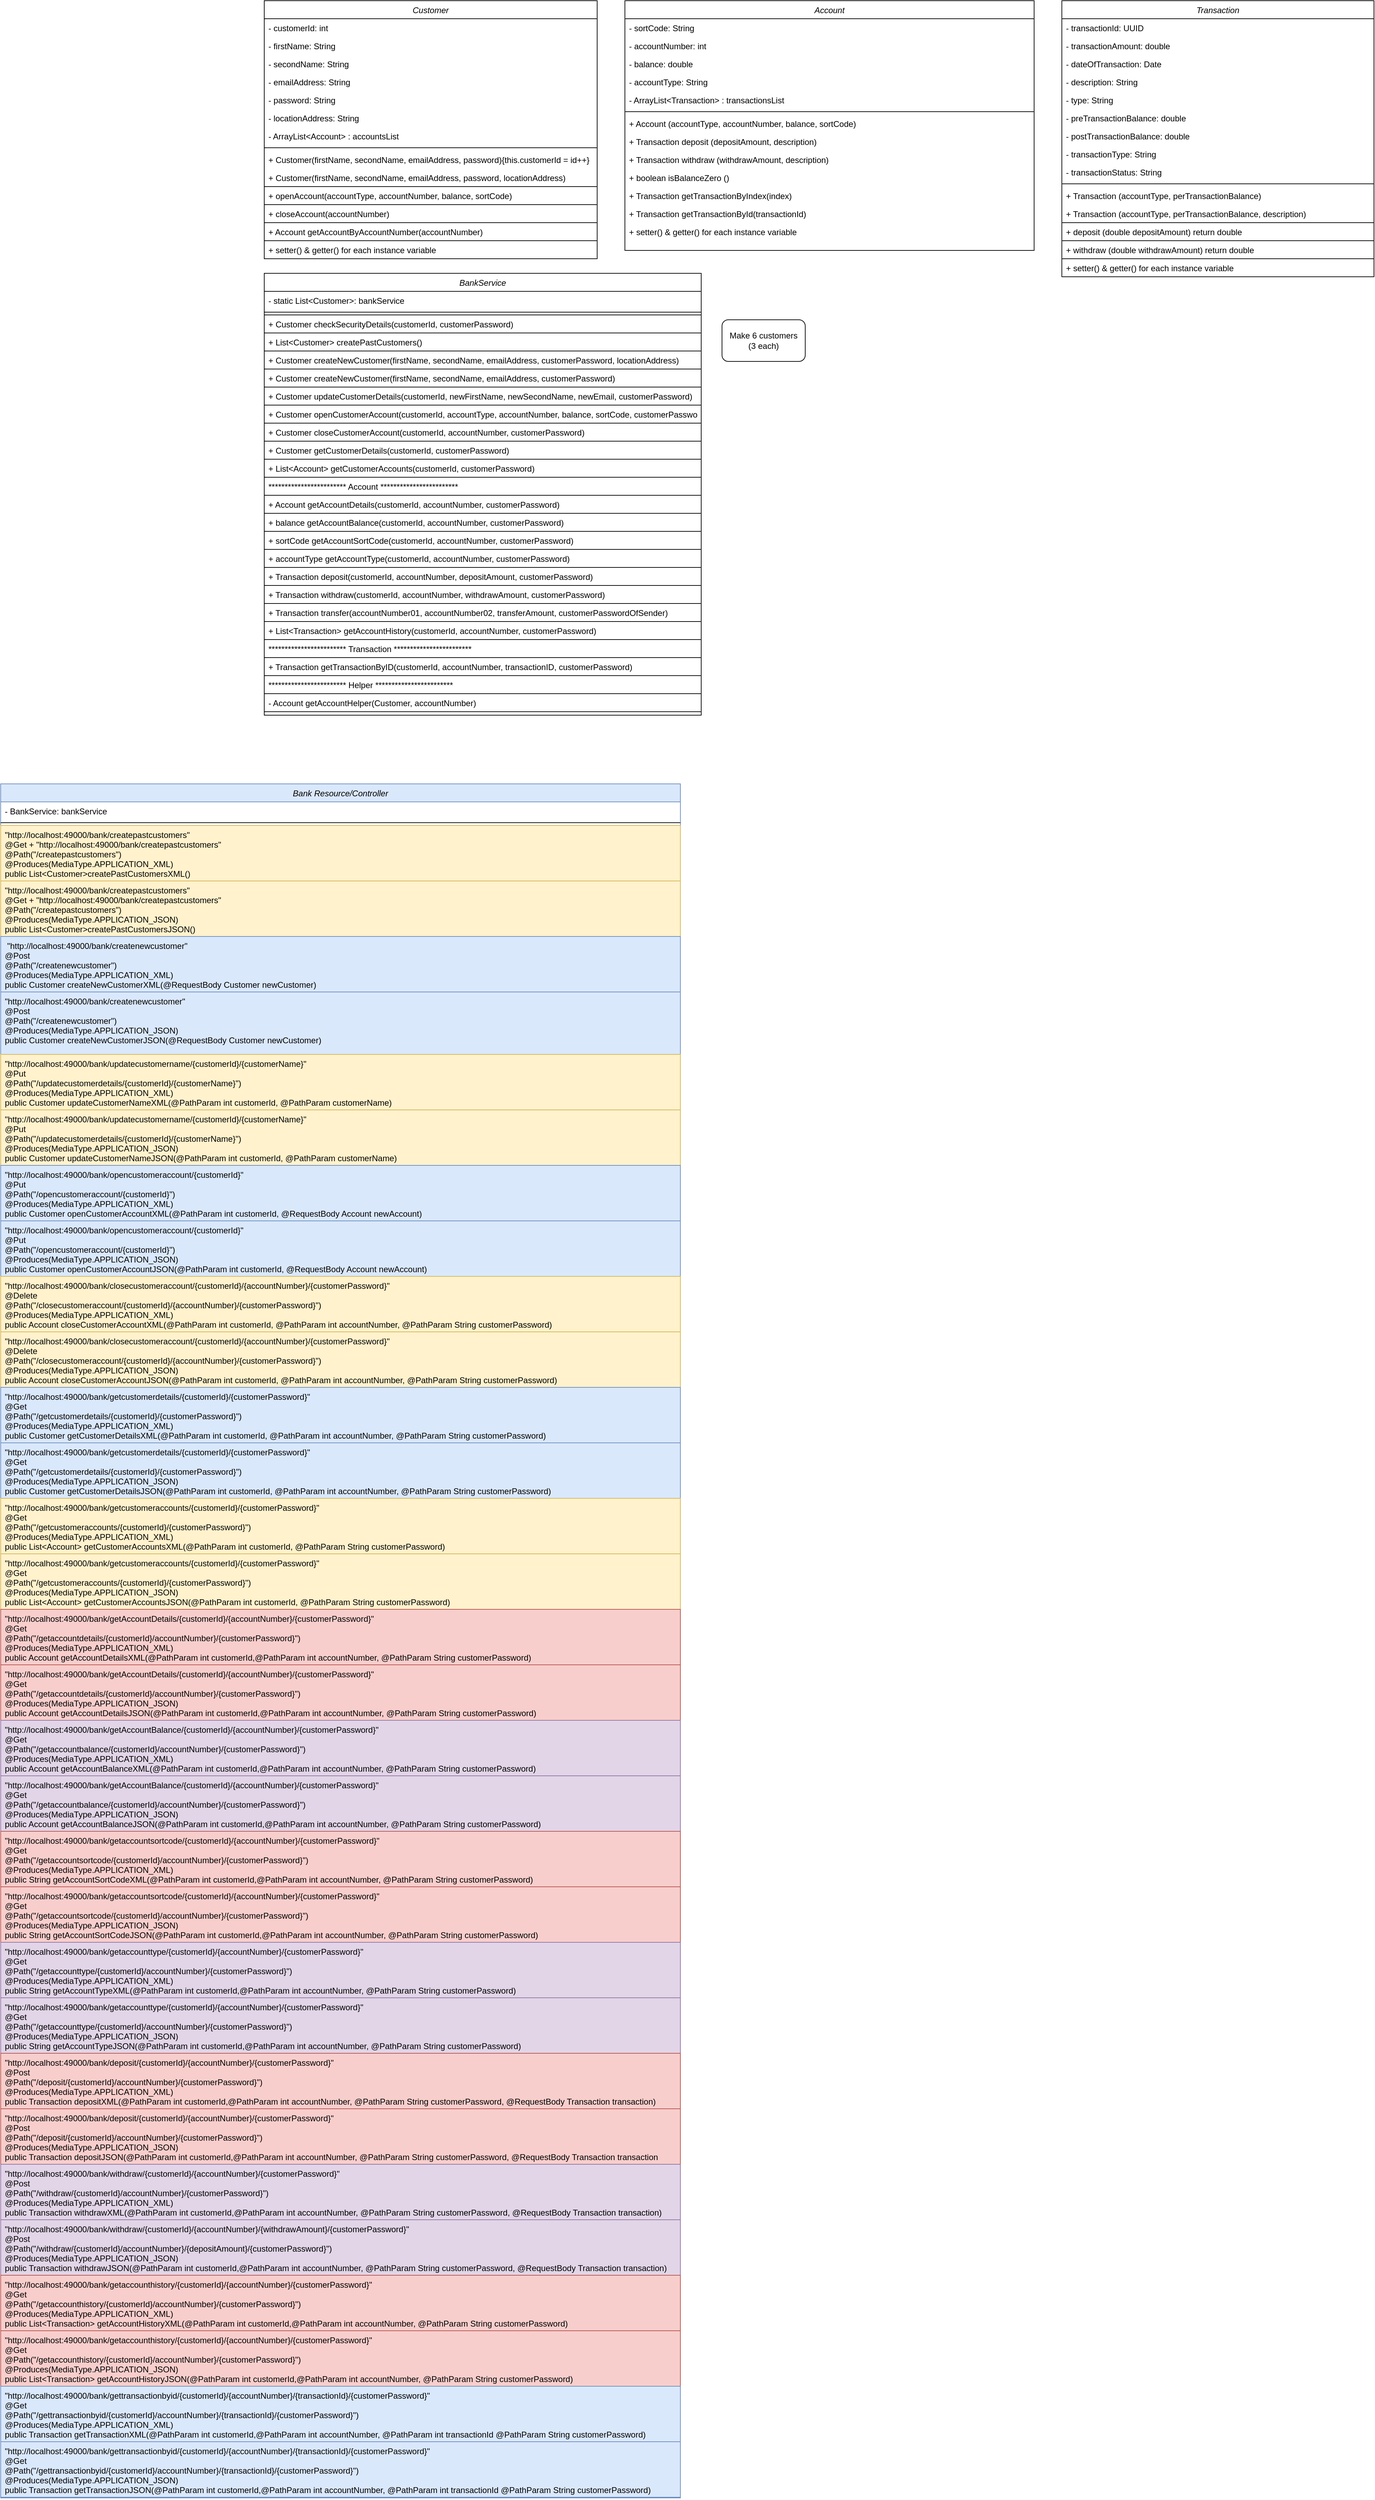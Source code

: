 <mxfile version="13.6.2" type="device"><diagram id="C5RBs43oDa-KdzZeNtuy" name="Page-1"><mxGraphModel dx="1892" dy="457" grid="1" gridSize="10" guides="1" tooltips="1" connect="1" arrows="1" fold="1" page="1" pageScale="1" pageWidth="827" pageHeight="1169" math="0" shadow="0"><root><mxCell id="WIyWlLk6GJQsqaUBKTNV-0"/><mxCell id="WIyWlLk6GJQsqaUBKTNV-1" parent="WIyWlLk6GJQsqaUBKTNV-0"/><mxCell id="zkfFHV4jXpPFQw0GAbJ--0" value="Customer" style="swimlane;fontStyle=2;align=center;verticalAlign=top;childLayout=stackLayout;horizontal=1;startSize=26;horizontalStack=0;resizeParent=1;resizeLast=0;collapsible=1;marginBottom=0;rounded=0;shadow=0;strokeWidth=1;" parent="WIyWlLk6GJQsqaUBKTNV-1" vertex="1"><mxGeometry x="20" y="10" width="480" height="372" as="geometry"><mxRectangle x="230" y="140" width="160" height="26" as="alternateBounds"/></mxGeometry></mxCell><mxCell id="Q4puY6Rv3C46EkI5Bgmm-51" value="- customerId: int" style="text;align=left;verticalAlign=top;spacingLeft=4;spacingRight=4;overflow=hidden;rotatable=0;points=[[0,0.5],[1,0.5]];portConstraint=eastwest;" parent="zkfFHV4jXpPFQw0GAbJ--0" vertex="1"><mxGeometry y="26" width="480" height="26" as="geometry"/></mxCell><mxCell id="zkfFHV4jXpPFQw0GAbJ--1" value="- firstName: String" style="text;align=left;verticalAlign=top;spacingLeft=4;spacingRight=4;overflow=hidden;rotatable=0;points=[[0,0.5],[1,0.5]];portConstraint=eastwest;" parent="zkfFHV4jXpPFQw0GAbJ--0" vertex="1"><mxGeometry y="52" width="480" height="26" as="geometry"/></mxCell><mxCell id="zkfFHV4jXpPFQw0GAbJ--2" value="- secondName: String" style="text;align=left;verticalAlign=top;spacingLeft=4;spacingRight=4;overflow=hidden;rotatable=0;points=[[0,0.5],[1,0.5]];portConstraint=eastwest;rounded=0;shadow=0;html=0;" parent="zkfFHV4jXpPFQw0GAbJ--0" vertex="1"><mxGeometry y="78" width="480" height="26" as="geometry"/></mxCell><mxCell id="zkfFHV4jXpPFQw0GAbJ--3" value="- emailAddress: String" style="text;align=left;verticalAlign=top;spacingLeft=4;spacingRight=4;overflow=hidden;rotatable=0;points=[[0,0.5],[1,0.5]];portConstraint=eastwest;rounded=0;shadow=0;html=0;" parent="zkfFHV4jXpPFQw0GAbJ--0" vertex="1"><mxGeometry y="104" width="480" height="26" as="geometry"/></mxCell><mxCell id="zkfFHV4jXpPFQw0GAbJ--5" value="- password: String" style="text;align=left;verticalAlign=top;spacingLeft=4;spacingRight=4;overflow=hidden;rotatable=0;points=[[0,0.5],[1,0.5]];portConstraint=eastwest;" parent="zkfFHV4jXpPFQw0GAbJ--0" vertex="1"><mxGeometry y="130" width="480" height="26" as="geometry"/></mxCell><mxCell id="Q4puY6Rv3C46EkI5Bgmm-0" value="- locationAddress: String" style="text;align=left;verticalAlign=top;spacingLeft=4;spacingRight=4;overflow=hidden;rotatable=0;points=[[0,0.5],[1,0.5]];portConstraint=eastwest;rounded=0;shadow=0;html=0;" parent="zkfFHV4jXpPFQw0GAbJ--0" vertex="1"><mxGeometry y="156" width="480" height="26" as="geometry"/></mxCell><mxCell id="Q4puY6Rv3C46EkI5Bgmm-27" value="- ArrayList&lt;Account&gt; : accountsList" style="text;align=left;verticalAlign=top;spacingLeft=4;spacingRight=4;overflow=hidden;rotatable=0;points=[[0,0.5],[1,0.5]];portConstraint=eastwest;rounded=0;shadow=0;html=0;" parent="zkfFHV4jXpPFQw0GAbJ--0" vertex="1"><mxGeometry y="182" width="480" height="26" as="geometry"/></mxCell><mxCell id="zkfFHV4jXpPFQw0GAbJ--4" value="" style="line;html=1;strokeWidth=1;align=left;verticalAlign=middle;spacingTop=-1;spacingLeft=3;spacingRight=3;rotatable=0;labelPosition=right;points=[];portConstraint=eastwest;" parent="zkfFHV4jXpPFQw0GAbJ--0" vertex="1"><mxGeometry y="208" width="480" height="8" as="geometry"/></mxCell><mxCell id="Q4puY6Rv3C46EkI5Bgmm-1" value="+ Customer(firstName, secondName, emailAddress, password){this.customerId = id++}" style="text;align=left;verticalAlign=top;spacingLeft=4;spacingRight=4;overflow=hidden;rotatable=0;points=[[0,0.5],[1,0.5]];portConstraint=eastwest;rounded=0;shadow=0;html=0;" parent="zkfFHV4jXpPFQw0GAbJ--0" vertex="1"><mxGeometry y="216" width="480" height="26" as="geometry"/></mxCell><mxCell id="Q4puY6Rv3C46EkI5Bgmm-2" value="+ Customer(firstName, secondName, emailAddress, password, locationAddress)" style="text;align=left;verticalAlign=top;spacingLeft=4;spacingRight=4;overflow=hidden;rotatable=0;points=[[0,0.5],[1,0.5]];portConstraint=eastwest;rounded=0;shadow=0;html=0;" parent="zkfFHV4jXpPFQw0GAbJ--0" vertex="1"><mxGeometry y="242" width="480" height="26" as="geometry"/></mxCell><mxCell id="Q4puY6Rv3C46EkI5Bgmm-28" value="+ openAccount(accountType, accountNumber, balance, sortCode)&#10;" style="text;align=left;verticalAlign=top;spacingLeft=4;spacingRight=4;overflow=hidden;rotatable=0;points=[[0,0.5],[1,0.5]];portConstraint=eastwest;rounded=0;shadow=0;html=0;fillColor=#FFFFFF;strokeColor=#000000;" parent="zkfFHV4jXpPFQw0GAbJ--0" vertex="1"><mxGeometry y="268" width="480" height="26" as="geometry"/></mxCell><mxCell id="Q4puY6Rv3C46EkI5Bgmm-29" value="+ closeAccount(accountNumber)&#10;" style="text;align=left;verticalAlign=top;spacingLeft=4;spacingRight=4;overflow=hidden;rotatable=0;points=[[0,0.5],[1,0.5]];portConstraint=eastwest;rounded=0;shadow=0;html=0;fillColor=#FFFFFF;strokeColor=#000000;" parent="zkfFHV4jXpPFQw0GAbJ--0" vertex="1"><mxGeometry y="294" width="480" height="26" as="geometry"/></mxCell><mxCell id="VIFFkMopztOUQX-AM3Sc-7" value="+ Account getAccountByAccountNumber(accountNumber)" style="text;align=left;verticalAlign=top;spacingLeft=4;spacingRight=4;overflow=hidden;rotatable=0;points=[[0,0.5],[1,0.5]];portConstraint=eastwest;rounded=0;shadow=0;html=0;fillColor=#FFFFFF;strokeColor=#000000;" parent="zkfFHV4jXpPFQw0GAbJ--0" vertex="1"><mxGeometry y="320" width="480" height="26" as="geometry"/></mxCell><mxCell id="Q4puY6Rv3C46EkI5Bgmm-3" value="+ setter() &amp; getter() for each instance variable" style="text;align=left;verticalAlign=top;spacingLeft=4;spacingRight=4;overflow=hidden;rotatable=0;points=[[0,0.5],[1,0.5]];portConstraint=eastwest;rounded=0;shadow=0;html=0;" parent="zkfFHV4jXpPFQw0GAbJ--0" vertex="1"><mxGeometry y="346" width="480" height="26" as="geometry"/></mxCell><mxCell id="Q4puY6Rv3C46EkI5Bgmm-4" value="Account" style="swimlane;fontStyle=2;align=center;verticalAlign=top;childLayout=stackLayout;horizontal=1;startSize=26;horizontalStack=0;resizeParent=1;resizeLast=0;collapsible=1;marginBottom=0;rounded=0;shadow=0;strokeWidth=1;" parent="WIyWlLk6GJQsqaUBKTNV-1" vertex="1"><mxGeometry x="540" y="10" width="590" height="360" as="geometry"><mxRectangle x="230" y="140" width="160" height="26" as="alternateBounds"/></mxGeometry></mxCell><mxCell id="Q4puY6Rv3C46EkI5Bgmm-5" value="- sortCode: String" style="text;align=left;verticalAlign=top;spacingLeft=4;spacingRight=4;overflow=hidden;rotatable=0;points=[[0,0.5],[1,0.5]];portConstraint=eastwest;" parent="Q4puY6Rv3C46EkI5Bgmm-4" vertex="1"><mxGeometry y="26" width="590" height="26" as="geometry"/></mxCell><mxCell id="Q4puY6Rv3C46EkI5Bgmm-6" value="- accountNumber: int" style="text;align=left;verticalAlign=top;spacingLeft=4;spacingRight=4;overflow=hidden;rotatable=0;points=[[0,0.5],[1,0.5]];portConstraint=eastwest;rounded=0;shadow=0;html=0;" parent="Q4puY6Rv3C46EkI5Bgmm-4" vertex="1"><mxGeometry y="52" width="590" height="26" as="geometry"/></mxCell><mxCell id="Q4puY6Rv3C46EkI5Bgmm-7" value="- balance: double" style="text;align=left;verticalAlign=top;spacingLeft=4;spacingRight=4;overflow=hidden;rotatable=0;points=[[0,0.5],[1,0.5]];portConstraint=eastwest;rounded=0;shadow=0;html=0;" parent="Q4puY6Rv3C46EkI5Bgmm-4" vertex="1"><mxGeometry y="78" width="590" height="26" as="geometry"/></mxCell><mxCell id="Q4puY6Rv3C46EkI5Bgmm-8" value="- accountType: String" style="text;align=left;verticalAlign=top;spacingLeft=4;spacingRight=4;overflow=hidden;rotatable=0;points=[[0,0.5],[1,0.5]];portConstraint=eastwest;" parent="Q4puY6Rv3C46EkI5Bgmm-4" vertex="1"><mxGeometry y="104" width="590" height="26" as="geometry"/></mxCell><mxCell id="Q4puY6Rv3C46EkI5Bgmm-30" value="- ArrayList&lt;Transaction&gt; : transactionsList" style="text;align=left;verticalAlign=top;spacingLeft=4;spacingRight=4;overflow=hidden;rotatable=0;points=[[0,0.5],[1,0.5]];portConstraint=eastwest;" parent="Q4puY6Rv3C46EkI5Bgmm-4" vertex="1"><mxGeometry y="130" width="590" height="26" as="geometry"/></mxCell><mxCell id="Q4puY6Rv3C46EkI5Bgmm-10" value="" style="line;html=1;strokeWidth=1;align=left;verticalAlign=middle;spacingTop=-1;spacingLeft=3;spacingRight=3;rotatable=0;labelPosition=right;points=[];portConstraint=eastwest;" parent="Q4puY6Rv3C46EkI5Bgmm-4" vertex="1"><mxGeometry y="156" width="590" height="8" as="geometry"/></mxCell><mxCell id="Q4puY6Rv3C46EkI5Bgmm-11" value="+ Account (accountType, accountNumber, balance, sortCode)" style="text;align=left;verticalAlign=top;spacingLeft=4;spacingRight=4;overflow=hidden;rotatable=0;points=[[0,0.5],[1,0.5]];portConstraint=eastwest;rounded=0;shadow=0;html=0;" parent="Q4puY6Rv3C46EkI5Bgmm-4" vertex="1"><mxGeometry y="164" width="590" height="26" as="geometry"/></mxCell><mxCell id="VIFFkMopztOUQX-AM3Sc-2" value="+ Transaction deposit (depositAmount, description)" style="text;align=left;verticalAlign=top;spacingLeft=4;spacingRight=4;overflow=hidden;rotatable=0;points=[[0,0.5],[1,0.5]];portConstraint=eastwest;rounded=0;shadow=0;html=0;" parent="Q4puY6Rv3C46EkI5Bgmm-4" vertex="1"><mxGeometry y="190" width="590" height="26" as="geometry"/></mxCell><mxCell id="VIFFkMopztOUQX-AM3Sc-3" value="+ Transaction withdraw (withdrawAmount, description)" style="text;align=left;verticalAlign=top;spacingLeft=4;spacingRight=4;overflow=hidden;rotatable=0;points=[[0,0.5],[1,0.5]];portConstraint=eastwest;rounded=0;shadow=0;html=0;" parent="Q4puY6Rv3C46EkI5Bgmm-4" vertex="1"><mxGeometry y="216" width="590" height="26" as="geometry"/></mxCell><mxCell id="VIFFkMopztOUQX-AM3Sc-4" value="+ boolean isBalanceZero ()" style="text;align=left;verticalAlign=top;spacingLeft=4;spacingRight=4;overflow=hidden;rotatable=0;points=[[0,0.5],[1,0.5]];portConstraint=eastwest;rounded=0;shadow=0;html=0;" parent="Q4puY6Rv3C46EkI5Bgmm-4" vertex="1"><mxGeometry y="242" width="590" height="26" as="geometry"/></mxCell><mxCell id="VIFFkMopztOUQX-AM3Sc-5" value="+ Transaction getTransactionByIndex(index)" style="text;align=left;verticalAlign=top;spacingLeft=4;spacingRight=4;overflow=hidden;rotatable=0;points=[[0,0.5],[1,0.5]];portConstraint=eastwest;rounded=0;shadow=0;html=0;" parent="Q4puY6Rv3C46EkI5Bgmm-4" vertex="1"><mxGeometry y="268" width="590" height="26" as="geometry"/></mxCell><mxCell id="VIFFkMopztOUQX-AM3Sc-6" value="+ Transaction getTransactionById(transactionId)" style="text;align=left;verticalAlign=top;spacingLeft=4;spacingRight=4;overflow=hidden;rotatable=0;points=[[0,0.5],[1,0.5]];portConstraint=eastwest;rounded=0;shadow=0;html=0;" parent="Q4puY6Rv3C46EkI5Bgmm-4" vertex="1"><mxGeometry y="294" width="590" height="26" as="geometry"/></mxCell><mxCell id="Q4puY6Rv3C46EkI5Bgmm-13" value="+ setter() &amp; getter() for each instance variable" style="text;align=left;verticalAlign=top;spacingLeft=4;spacingRight=4;overflow=hidden;rotatable=0;points=[[0,0.5],[1,0.5]];portConstraint=eastwest;rounded=0;shadow=0;html=0;" parent="Q4puY6Rv3C46EkI5Bgmm-4" vertex="1"><mxGeometry y="320" width="590" height="34" as="geometry"/></mxCell><mxCell id="Q4puY6Rv3C46EkI5Bgmm-34" value="BankService" style="swimlane;fontStyle=2;align=center;verticalAlign=top;childLayout=stackLayout;horizontal=1;startSize=26;horizontalStack=0;resizeParent=1;resizeLast=0;collapsible=1;marginBottom=0;rounded=0;shadow=0;strokeWidth=1;" parent="WIyWlLk6GJQsqaUBKTNV-1" vertex="1"><mxGeometry x="20" y="403" width="630" height="637" as="geometry"><mxRectangle x="230" y="140" width="160" height="26" as="alternateBounds"/></mxGeometry></mxCell><mxCell id="Q4puY6Rv3C46EkI5Bgmm-35" value="- static List&lt;Customer&gt;: bankService" style="text;align=left;verticalAlign=top;spacingLeft=4;spacingRight=4;overflow=hidden;rotatable=0;points=[[0,0.5],[1,0.5]];portConstraint=eastwest;" parent="Q4puY6Rv3C46EkI5Bgmm-34" vertex="1"><mxGeometry y="26" width="630" height="26" as="geometry"/></mxCell><mxCell id="Q4puY6Rv3C46EkI5Bgmm-41" value="" style="line;html=1;strokeWidth=1;align=left;verticalAlign=middle;spacingTop=-1;spacingLeft=3;spacingRight=3;rotatable=0;labelPosition=right;points=[];portConstraint=eastwest;" parent="Q4puY6Rv3C46EkI5Bgmm-34" vertex="1"><mxGeometry y="52" width="630" height="8" as="geometry"/></mxCell><mxCell id="sLqH0D2olvsN2ob0CHO2-1" value="+ Customer checkSecurityDetails(customerId, customerPassword)" style="text;align=left;verticalAlign=top;spacingLeft=4;spacingRight=4;overflow=hidden;rotatable=0;points=[[0,0.5],[1,0.5]];portConstraint=eastwest;rounded=0;shadow=0;html=0;fillColor=#FFFFFF;strokeColor=#000000;" parent="Q4puY6Rv3C46EkI5Bgmm-34" vertex="1"><mxGeometry y="60" width="630" height="26" as="geometry"/></mxCell><mxCell id="Q4puY6Rv3C46EkI5Bgmm-42" value="+ List&lt;Customer&gt; createPastCustomers()" style="text;align=left;verticalAlign=top;spacingLeft=4;spacingRight=4;overflow=hidden;rotatable=0;points=[[0,0.5],[1,0.5]];portConstraint=eastwest;rounded=0;shadow=0;html=0;fillColor=#FFFFFF;strokeColor=#000000;" parent="Q4puY6Rv3C46EkI5Bgmm-34" vertex="1"><mxGeometry y="86" width="630" height="26" as="geometry"/></mxCell><mxCell id="Q4puY6Rv3C46EkI5Bgmm-47" value="+ Customer createNewCustomer(firstName, secondName, emailAddress, customerPassword, locationAddress)" style="text;align=left;verticalAlign=top;spacingLeft=4;spacingRight=4;overflow=hidden;rotatable=0;points=[[0,0.5],[1,0.5]];portConstraint=eastwest;rounded=0;shadow=0;html=0;fillColor=#FFFFFF;strokeColor=#000000;" parent="Q4puY6Rv3C46EkI5Bgmm-34" vertex="1"><mxGeometry y="112" width="630" height="26" as="geometry"/></mxCell><mxCell id="Q4puY6Rv3C46EkI5Bgmm-48" value="+ Customer createNewCustomer(firstName, secondName, emailAddress, customerPassword)" style="text;align=left;verticalAlign=top;spacingLeft=4;spacingRight=4;overflow=hidden;rotatable=0;points=[[0,0.5],[1,0.5]];portConstraint=eastwest;rounded=0;shadow=0;html=0;fillColor=#FFFFFF;strokeColor=#000000;" parent="Q4puY6Rv3C46EkI5Bgmm-34" vertex="1"><mxGeometry y="138" width="630" height="26" as="geometry"/></mxCell><mxCell id="Q4puY6Rv3C46EkI5Bgmm-50" value="+ Customer updateCustomerDetails(customerId, newFirstName, newSecondName, newEmail, customerPassword)" style="text;align=left;verticalAlign=top;spacingLeft=4;spacingRight=4;overflow=hidden;rotatable=0;points=[[0,0.5],[1,0.5]];portConstraint=eastwest;rounded=0;shadow=0;html=0;fillColor=#FFFFFF;strokeColor=#000000;" parent="Q4puY6Rv3C46EkI5Bgmm-34" vertex="1"><mxGeometry y="164" width="630" height="26" as="geometry"/></mxCell><mxCell id="Q4puY6Rv3C46EkI5Bgmm-49" value="+ Customer openCustomerAccount(customerId, accountType, accountNumber, balance, sortCode, customerPassword)" style="text;align=left;verticalAlign=top;spacingLeft=4;spacingRight=4;overflow=hidden;rotatable=0;points=[[0,0.5],[1,0.5]];portConstraint=eastwest;rounded=0;shadow=0;html=0;fillColor=#FFFFFF;strokeColor=#000000;" parent="Q4puY6Rv3C46EkI5Bgmm-34" vertex="1"><mxGeometry y="190" width="630" height="26" as="geometry"/></mxCell><mxCell id="Q4puY6Rv3C46EkI5Bgmm-58" value="+ Customer closeCustomerAccount(customerId, accountNumber, customerPassword)" style="text;align=left;verticalAlign=top;spacingLeft=4;spacingRight=4;overflow=hidden;rotatable=0;points=[[0,0.5],[1,0.5]];portConstraint=eastwest;rounded=0;shadow=0;html=0;fillColor=#FFFFFF;strokeColor=#000000;" parent="Q4puY6Rv3C46EkI5Bgmm-34" vertex="1"><mxGeometry y="216" width="630" height="26" as="geometry"/></mxCell><mxCell id="Q4puY6Rv3C46EkI5Bgmm-90" value="+ Customer getCustomerDetails(customerId, customerPassword)" style="text;align=left;verticalAlign=top;spacingLeft=4;spacingRight=4;overflow=hidden;rotatable=0;points=[[0,0.5],[1,0.5]];portConstraint=eastwest;rounded=0;shadow=0;html=0;fillColor=#FFFFFF;strokeColor=#000000;" parent="Q4puY6Rv3C46EkI5Bgmm-34" vertex="1"><mxGeometry y="242" width="630" height="26" as="geometry"/></mxCell><mxCell id="Q4puY6Rv3C46EkI5Bgmm-71" value="+ List&lt;Account&gt; getCustomerAccounts(customerId, customerPassword)" style="text;align=left;verticalAlign=top;spacingLeft=4;spacingRight=4;overflow=hidden;rotatable=0;points=[[0,0.5],[1,0.5]];portConstraint=eastwest;rounded=0;shadow=0;html=0;fillColor=#FFFFFF;strokeColor=#000000;" parent="Q4puY6Rv3C46EkI5Bgmm-34" vertex="1"><mxGeometry y="268" width="630" height="26" as="geometry"/></mxCell><mxCell id="Q4puY6Rv3C46EkI5Bgmm-59" value="************************ Account ************************" style="text;align=left;verticalAlign=top;spacingLeft=4;spacingRight=4;overflow=hidden;rotatable=0;points=[[0,0.5],[1,0.5]];portConstraint=eastwest;rounded=0;shadow=0;html=0;strokeColor=#000000;" parent="Q4puY6Rv3C46EkI5Bgmm-34" vertex="1"><mxGeometry y="294" width="630" height="26" as="geometry"/></mxCell><mxCell id="Q4puY6Rv3C46EkI5Bgmm-62" value="+ Account getAccountDetails(customerId, accountNumber, customerPassword)" style="text;align=left;verticalAlign=top;spacingLeft=4;spacingRight=4;overflow=hidden;rotatable=0;points=[[0,0.5],[1,0.5]];portConstraint=eastwest;rounded=0;shadow=0;html=0;fillColor=#FFFFFF;strokeColor=#000000;" parent="Q4puY6Rv3C46EkI5Bgmm-34" vertex="1"><mxGeometry y="320" width="630" height="26" as="geometry"/></mxCell><mxCell id="Q4puY6Rv3C46EkI5Bgmm-86" value="+ balance getAccountBalance(customerId, accountNumber, customerPassword)" style="text;align=left;verticalAlign=top;spacingLeft=4;spacingRight=4;overflow=hidden;rotatable=0;points=[[0,0.5],[1,0.5]];portConstraint=eastwest;rounded=0;shadow=0;html=0;fillColor=#FFFFFF;strokeColor=#000000;" parent="Q4puY6Rv3C46EkI5Bgmm-34" vertex="1"><mxGeometry y="346" width="630" height="26" as="geometry"/></mxCell><mxCell id="Q4puY6Rv3C46EkI5Bgmm-87" value="+ sortCode getAccountSortCode(customerId, accountNumber, customerPassword)" style="text;align=left;verticalAlign=top;spacingLeft=4;spacingRight=4;overflow=hidden;rotatable=0;points=[[0,0.5],[1,0.5]];portConstraint=eastwest;rounded=0;shadow=0;html=0;fillColor=#FFFFFF;strokeColor=#000000;" parent="Q4puY6Rv3C46EkI5Bgmm-34" vertex="1"><mxGeometry y="372" width="630" height="26" as="geometry"/></mxCell><mxCell id="Q4puY6Rv3C46EkI5Bgmm-88" value="+ accountType getAccountType(customerId, accountNumber, customerPassword)" style="text;align=left;verticalAlign=top;spacingLeft=4;spacingRight=4;overflow=hidden;rotatable=0;points=[[0,0.5],[1,0.5]];portConstraint=eastwest;rounded=0;shadow=0;html=0;fillColor=#FFFFFF;strokeColor=#000000;" parent="Q4puY6Rv3C46EkI5Bgmm-34" vertex="1"><mxGeometry y="398" width="630" height="26" as="geometry"/></mxCell><mxCell id="Q4puY6Rv3C46EkI5Bgmm-91" value="+ Transaction deposit(customerId, accountNumber, depositAmount, customerPassword)" style="text;align=left;verticalAlign=top;spacingLeft=4;spacingRight=4;overflow=hidden;rotatable=0;points=[[0,0.5],[1,0.5]];portConstraint=eastwest;rounded=0;shadow=0;html=0;fillColor=#FFFFFF;strokeColor=#000000;" parent="Q4puY6Rv3C46EkI5Bgmm-34" vertex="1"><mxGeometry y="424" width="630" height="26" as="geometry"/></mxCell><mxCell id="Q4puY6Rv3C46EkI5Bgmm-92" value="+ Transaction withdraw(customerId, accountNumber, withdrawAmount, customerPassword)" style="text;align=left;verticalAlign=top;spacingLeft=4;spacingRight=4;overflow=hidden;rotatable=0;points=[[0,0.5],[1,0.5]];portConstraint=eastwest;rounded=0;shadow=0;html=0;fillColor=#FFFFFF;strokeColor=#000000;" parent="Q4puY6Rv3C46EkI5Bgmm-34" vertex="1"><mxGeometry y="450" width="630" height="26" as="geometry"/></mxCell><mxCell id="IxNyqpr7gkU7j6kDIyQN-3" value="+ Transaction transfer(accountNumber01, accountNumber02, transferAmount, customerPasswordOfSender)" style="text;align=left;verticalAlign=top;spacingLeft=4;spacingRight=4;overflow=hidden;rotatable=0;points=[[0,0.5],[1,0.5]];portConstraint=eastwest;rounded=0;shadow=0;html=0;fillColor=#FFFFFF;strokeColor=#000000;" parent="Q4puY6Rv3C46EkI5Bgmm-34" vertex="1"><mxGeometry y="476" width="630" height="26" as="geometry"/></mxCell><mxCell id="Q4puY6Rv3C46EkI5Bgmm-96" value="+ List&lt;Transaction&gt; getAccountHistory(customerId, accountNumber, customerPassword)" style="text;align=left;verticalAlign=top;spacingLeft=4;spacingRight=4;overflow=hidden;rotatable=0;points=[[0,0.5],[1,0.5]];portConstraint=eastwest;rounded=0;shadow=0;html=0;fillColor=#FFFFFF;strokeColor=#000000;" parent="Q4puY6Rv3C46EkI5Bgmm-34" vertex="1"><mxGeometry y="502" width="630" height="26" as="geometry"/></mxCell><mxCell id="Q4puY6Rv3C46EkI5Bgmm-99" value="************************ Transaction ************************" style="text;align=left;verticalAlign=top;spacingLeft=4;spacingRight=4;overflow=hidden;rotatable=0;points=[[0,0.5],[1,0.5]];portConstraint=eastwest;rounded=0;shadow=0;html=0;fillColor=#FFFFFF;strokeColor=#000000;" parent="Q4puY6Rv3C46EkI5Bgmm-34" vertex="1"><mxGeometry y="528" width="630" height="26" as="geometry"/></mxCell><mxCell id="Q4puY6Rv3C46EkI5Bgmm-98" value="+ Transaction getTransactionByID(customerId, accountNumber, transactionID, customerPassword)" style="text;align=left;verticalAlign=top;spacingLeft=4;spacingRight=4;overflow=hidden;rotatable=0;points=[[0,0.5],[1,0.5]];portConstraint=eastwest;rounded=0;shadow=0;html=0;fillColor=#FFFFFF;strokeColor=#000000;" parent="Q4puY6Rv3C46EkI5Bgmm-34" vertex="1"><mxGeometry y="554" width="630" height="26" as="geometry"/></mxCell><mxCell id="VIFFkMopztOUQX-AM3Sc-9" value="************************ Helper ************************" style="text;align=left;verticalAlign=top;spacingLeft=4;spacingRight=4;overflow=hidden;rotatable=0;points=[[0,0.5],[1,0.5]];portConstraint=eastwest;rounded=0;shadow=0;html=0;fillColor=#FFFFFF;strokeColor=#000000;" parent="Q4puY6Rv3C46EkI5Bgmm-34" vertex="1"><mxGeometry y="580" width="630" height="26" as="geometry"/></mxCell><mxCell id="VIFFkMopztOUQX-AM3Sc-8" value="- Account getAccountHelper(Customer, accountNumber)" style="text;align=left;verticalAlign=top;spacingLeft=4;spacingRight=4;overflow=hidden;rotatable=0;points=[[0,0.5],[1,0.5]];portConstraint=eastwest;rounded=0;shadow=0;html=0;fillColor=#FFFFFF;strokeColor=#000000;" parent="Q4puY6Rv3C46EkI5Bgmm-34" vertex="1"><mxGeometry y="606" width="630" height="26" as="geometry"/></mxCell><mxCell id="Q4puY6Rv3C46EkI5Bgmm-14" value="Transaction" style="swimlane;fontStyle=2;align=center;verticalAlign=top;childLayout=stackLayout;horizontal=1;startSize=26;horizontalStack=0;resizeParent=1;resizeLast=0;collapsible=1;marginBottom=0;rounded=0;shadow=0;strokeWidth=1;" parent="WIyWlLk6GJQsqaUBKTNV-1" vertex="1"><mxGeometry x="1170" y="10" width="450" height="398" as="geometry"><mxRectangle x="230" y="140" width="160" height="26" as="alternateBounds"/></mxGeometry></mxCell><mxCell id="Q4puY6Rv3C46EkI5Bgmm-15" value="- transactionId: UUID" style="text;align=left;verticalAlign=top;spacingLeft=4;spacingRight=4;overflow=hidden;rotatable=0;points=[[0,0.5],[1,0.5]];portConstraint=eastwest;" parent="Q4puY6Rv3C46EkI5Bgmm-14" vertex="1"><mxGeometry y="26" width="450" height="26" as="geometry"/></mxCell><mxCell id="IxNyqpr7gkU7j6kDIyQN-1" value="- transactionAmount: double" style="text;align=left;verticalAlign=top;spacingLeft=4;spacingRight=4;overflow=hidden;rotatable=0;points=[[0,0.5],[1,0.5]];portConstraint=eastwest;" parent="Q4puY6Rv3C46EkI5Bgmm-14" vertex="1"><mxGeometry y="52" width="450" height="26" as="geometry"/></mxCell><mxCell id="Q4puY6Rv3C46EkI5Bgmm-95" value="- dateOfTransaction: Date" style="text;align=left;verticalAlign=top;spacingLeft=4;spacingRight=4;overflow=hidden;rotatable=0;points=[[0,0.5],[1,0.5]];portConstraint=eastwest;" parent="Q4puY6Rv3C46EkI5Bgmm-14" vertex="1"><mxGeometry y="78" width="450" height="26" as="geometry"/></mxCell><mxCell id="Q4puY6Rv3C46EkI5Bgmm-16" value="- description: String" style="text;align=left;verticalAlign=top;spacingLeft=4;spacingRight=4;overflow=hidden;rotatable=0;points=[[0,0.5],[1,0.5]];portConstraint=eastwest;rounded=0;shadow=0;html=0;" parent="Q4puY6Rv3C46EkI5Bgmm-14" vertex="1"><mxGeometry y="104" width="450" height="26" as="geometry"/></mxCell><mxCell id="Q4puY6Rv3C46EkI5Bgmm-17" value="- type: String" style="text;align=left;verticalAlign=top;spacingLeft=4;spacingRight=4;overflow=hidden;rotatable=0;points=[[0,0.5],[1,0.5]];portConstraint=eastwest;rounded=0;shadow=0;html=0;" parent="Q4puY6Rv3C46EkI5Bgmm-14" vertex="1"><mxGeometry y="130" width="450" height="26" as="geometry"/></mxCell><mxCell id="Q4puY6Rv3C46EkI5Bgmm-26" value="- preTransactionBalance: double" style="text;align=left;verticalAlign=top;spacingLeft=4;spacingRight=4;overflow=hidden;rotatable=0;points=[[0,0.5],[1,0.5]];portConstraint=eastwest;rounded=0;shadow=0;html=0;" parent="Q4puY6Rv3C46EkI5Bgmm-14" vertex="1"><mxGeometry y="156" width="450" height="26" as="geometry"/></mxCell><mxCell id="3RA1hzujoPx3G4FHkVzf-61" value="- postTransactionBalance: double" style="text;align=left;verticalAlign=top;spacingLeft=4;spacingRight=4;overflow=hidden;rotatable=0;points=[[0,0.5],[1,0.5]];portConstraint=eastwest;rounded=0;shadow=0;html=0;" parent="Q4puY6Rv3C46EkI5Bgmm-14" vertex="1"><mxGeometry y="182" width="450" height="26" as="geometry"/></mxCell><mxCell id="VIFFkMopztOUQX-AM3Sc-0" value="- transactionType: String" style="text;align=left;verticalAlign=top;spacingLeft=4;spacingRight=4;overflow=hidden;rotatable=0;points=[[0,0.5],[1,0.5]];portConstraint=eastwest;rounded=0;shadow=0;html=0;" parent="Q4puY6Rv3C46EkI5Bgmm-14" vertex="1"><mxGeometry y="208" width="450" height="26" as="geometry"/></mxCell><mxCell id="VIFFkMopztOUQX-AM3Sc-1" value="- transactionStatus: String" style="text;align=left;verticalAlign=top;spacingLeft=4;spacingRight=4;overflow=hidden;rotatable=0;points=[[0,0.5],[1,0.5]];portConstraint=eastwest;rounded=0;shadow=0;html=0;" parent="Q4puY6Rv3C46EkI5Bgmm-14" vertex="1"><mxGeometry y="234" width="450" height="26" as="geometry"/></mxCell><mxCell id="Q4puY6Rv3C46EkI5Bgmm-20" value="" style="line;html=1;strokeWidth=1;align=left;verticalAlign=middle;spacingTop=-1;spacingLeft=3;spacingRight=3;rotatable=0;labelPosition=right;points=[];portConstraint=eastwest;" parent="Q4puY6Rv3C46EkI5Bgmm-14" vertex="1"><mxGeometry y="260" width="450" height="8" as="geometry"/></mxCell><mxCell id="Q4puY6Rv3C46EkI5Bgmm-24" value="+ Transaction (accountType, perTransactionBalance)" style="text;align=left;verticalAlign=top;spacingLeft=4;spacingRight=4;overflow=hidden;rotatable=0;points=[[0,0.5],[1,0.5]];portConstraint=eastwest;rounded=0;shadow=0;html=0;" parent="Q4puY6Rv3C46EkI5Bgmm-14" vertex="1"><mxGeometry y="268" width="450" height="26" as="geometry"/></mxCell><mxCell id="IxNyqpr7gkU7j6kDIyQN-4" value="+ Transaction (accountType, perTransactionBalance, description)" style="text;align=left;verticalAlign=top;spacingLeft=4;spacingRight=4;overflow=hidden;rotatable=0;points=[[0,0.5],[1,0.5]];portConstraint=eastwest;rounded=0;shadow=0;html=0;" parent="Q4puY6Rv3C46EkI5Bgmm-14" vertex="1"><mxGeometry y="294" width="450" height="26" as="geometry"/></mxCell><mxCell id="Q4puY6Rv3C46EkI5Bgmm-66" value="+ deposit (double depositAmount) return double" style="text;align=left;verticalAlign=top;spacingLeft=4;spacingRight=4;overflow=hidden;rotatable=0;points=[[0,0.5],[1,0.5]];portConstraint=eastwest;rounded=0;shadow=0;html=0;fillColor=#FFFFFF;strokeColor=#000000;" parent="Q4puY6Rv3C46EkI5Bgmm-14" vertex="1"><mxGeometry y="320" width="450" height="26" as="geometry"/></mxCell><mxCell id="Q4puY6Rv3C46EkI5Bgmm-67" value="+ withdraw (double withdrawAmount) return double" style="text;align=left;verticalAlign=top;spacingLeft=4;spacingRight=4;overflow=hidden;rotatable=0;points=[[0,0.5],[1,0.5]];portConstraint=eastwest;rounded=0;shadow=0;html=0;fillColor=#FFFFFF;strokeColor=#000000;" parent="Q4puY6Rv3C46EkI5Bgmm-14" vertex="1"><mxGeometry y="346" width="450" height="26" as="geometry"/></mxCell><mxCell id="Q4puY6Rv3C46EkI5Bgmm-63" value="+ setter() &amp; getter() for each instance variable" style="text;align=left;verticalAlign=top;spacingLeft=4;spacingRight=4;overflow=hidden;rotatable=0;points=[[0,0.5],[1,0.5]];portConstraint=eastwest;rounded=0;shadow=0;html=0;" parent="Q4puY6Rv3C46EkI5Bgmm-14" vertex="1"><mxGeometry y="372" width="450" height="26" as="geometry"/></mxCell><mxCell id="Q4puY6Rv3C46EkI5Bgmm-100" value="Bank Resource/Controller&#10;" style="swimlane;fontStyle=2;align=center;verticalAlign=top;childLayout=stackLayout;horizontal=1;startSize=26;horizontalStack=0;resizeParent=1;resizeLast=0;collapsible=1;marginBottom=0;rounded=0;shadow=0;strokeWidth=1;fillColor=#dae8fc;strokeColor=#6c8ebf;" parent="WIyWlLk6GJQsqaUBKTNV-1" vertex="1"><mxGeometry x="-360" y="1139" width="980" height="2471" as="geometry"><mxRectangle x="230" y="140" width="160" height="26" as="alternateBounds"/></mxGeometry></mxCell><mxCell id="Q4puY6Rv3C46EkI5Bgmm-101" value="- BankService: bankService" style="text;align=left;verticalAlign=top;spacingLeft=4;spacingRight=4;overflow=hidden;rotatable=0;points=[[0,0.5],[1,0.5]];portConstraint=eastwest;" parent="Q4puY6Rv3C46EkI5Bgmm-100" vertex="1"><mxGeometry y="26" width="980" height="26" as="geometry"/></mxCell><mxCell id="Q4puY6Rv3C46EkI5Bgmm-102" value="" style="line;html=1;strokeWidth=1;align=left;verticalAlign=middle;spacingTop=-1;spacingLeft=3;spacingRight=3;rotatable=0;labelPosition=right;points=[];portConstraint=eastwest;" parent="Q4puY6Rv3C46EkI5Bgmm-100" vertex="1"><mxGeometry y="52" width="980" height="8" as="geometry"/></mxCell><mxCell id="Q4puY6Rv3C46EkI5Bgmm-103" value="&quot;http://localhost:49000/bank/createpastcustomers&quot; &#10;@Get + &quot;http://localhost:49000/bank/createpastcustomers&quot;&#10;@Path(&quot;/createpastcustomers&quot;)&#10;@Produces(MediaType.APPLICATION_XML)&#10;public List&lt;Customer&gt;createPastCustomersXML()" style="text;align=left;verticalAlign=top;spacingLeft=4;spacingRight=4;overflow=hidden;rotatable=0;points=[[0,0.5],[1,0.5]];portConstraint=eastwest;rounded=0;shadow=0;html=0;fillColor=#fff2cc;strokeColor=#d6b656;" parent="Q4puY6Rv3C46EkI5Bgmm-100" vertex="1"><mxGeometry y="60" width="980" height="80" as="geometry"/></mxCell><mxCell id="sLqH0D2olvsN2ob0CHO2-6" value="&quot;http://localhost:49000/bank/createpastcustomers&quot; &#10;@Get + &quot;http://localhost:49000/bank/createpastcustomers&quot;&#10;@Path(&quot;/createpastcustomers&quot;)&#10;@Produces(MediaType.APPLICATION_JSON)&#10;public List&lt;Customer&gt;createPastCustomersJSON()" style="text;align=left;verticalAlign=top;spacingLeft=4;spacingRight=4;overflow=hidden;rotatable=0;points=[[0,0.5],[1,0.5]];portConstraint=eastwest;rounded=0;shadow=0;html=0;fillColor=#fff2cc;strokeColor=#d6b656;" parent="Q4puY6Rv3C46EkI5Bgmm-100" vertex="1"><mxGeometry y="140" width="980" height="80" as="geometry"/></mxCell><mxCell id="sLqH0D2olvsN2ob0CHO2-3" value=" &quot;http://localhost:49000/bank/createnewcustomer&quot;&#10;@Post &#10;@Path(&quot;/createnewcustomer&quot;) &#10;@Produces(MediaType.APPLICATION_XML)&#10;public Customer createNewCustomerXML(@RequestBody Customer newCustomer)&#10;&#10;" style="text;align=left;verticalAlign=top;spacingLeft=4;spacingRight=4;overflow=hidden;rotatable=0;points=[[0,0.5],[1,0.5]];portConstraint=eastwest;rounded=0;shadow=0;html=0;fillColor=#dae8fc;strokeColor=#6c8ebf;" parent="Q4puY6Rv3C46EkI5Bgmm-100" vertex="1"><mxGeometry y="220" width="980" height="80" as="geometry"/></mxCell><mxCell id="sLqH0D2olvsN2ob0CHO2-7" value="&quot;http://localhost:49000/bank/createnewcustomer&quot; &#10;@Post &#10;@Path(&quot;/createnewcustomer&quot;) &#10;@Produces(MediaType.APPLICATION_JSON)&#10;public Customer createNewCustomerJSON(@RequestBody Customer newCustomer)&#10;&#10;" style="text;align=left;verticalAlign=top;spacingLeft=4;spacingRight=4;overflow=hidden;rotatable=0;points=[[0,0.5],[1,0.5]];portConstraint=eastwest;rounded=0;shadow=0;html=0;fillColor=#dae8fc;strokeColor=#6c8ebf;" parent="Q4puY6Rv3C46EkI5Bgmm-100" vertex="1"><mxGeometry y="300" width="980" height="90" as="geometry"/></mxCell><mxCell id="sLqH0D2olvsN2ob0CHO2-8" value="&quot;http://localhost:49000/bank/updatecustomername/{customerId}/{customerName}&quot;&#10;@Put &#10;@Path(&quot;/updatecustomerdetails/{customerId}/{customerName}&quot;) &#10;@Produces(MediaType.APPLICATION_XML)&#10;public Customer updateCustomerNameXML(@PathParam int customerId, @PathParam customerName)&#10;&#10;" style="text;align=left;verticalAlign=top;spacingLeft=4;spacingRight=4;overflow=hidden;rotatable=0;points=[[0,0.5],[1,0.5]];portConstraint=eastwest;rounded=0;shadow=0;html=0;fillColor=#fff2cc;strokeColor=#d6b656;" parent="Q4puY6Rv3C46EkI5Bgmm-100" vertex="1"><mxGeometry y="390" width="980" height="80" as="geometry"/></mxCell><mxCell id="sLqH0D2olvsN2ob0CHO2-27" value="&quot;http://localhost:49000/bank/updatecustomername/{customerId}/{customerName}&quot;&#10;@Put &#10;@Path(&quot;/updatecustomerdetails/{customerId}/{customerName}&quot;) &#10;@Produces(MediaType.APPLICATION_JSON)&#10;public Customer updateCustomerNameJSON(@PathParam int customerId, @PathParam customerName)&#10;&#10;" style="text;align=left;verticalAlign=top;spacingLeft=4;spacingRight=4;overflow=hidden;rotatable=0;points=[[0,0.5],[1,0.5]];portConstraint=eastwest;rounded=0;shadow=0;html=0;fillColor=#fff2cc;strokeColor=#d6b656;" parent="Q4puY6Rv3C46EkI5Bgmm-100" vertex="1"><mxGeometry y="470" width="980" height="80" as="geometry"/></mxCell><mxCell id="6dwUeXB9iwjmGHdqhtXr-63" value="&quot;http://localhost:49000/bank/opencustomeraccount/{customerId}&quot;&#10;@Put &#10;@Path(&quot;/opencustomeraccount/{customerId}&quot;) &#10;@Produces(MediaType.APPLICATION_XML)&#10;public Customer openCustomerAccountXML(@PathParam int customerId, @RequestBody Account newAccount)&#10;&#10;" style="text;align=left;verticalAlign=top;spacingLeft=4;spacingRight=4;overflow=hidden;rotatable=0;points=[[0,0.5],[1,0.5]];portConstraint=eastwest;rounded=0;shadow=0;html=0;fillColor=#dae8fc;strokeColor=#6c8ebf;" parent="Q4puY6Rv3C46EkI5Bgmm-100" vertex="1"><mxGeometry y="550" width="980" height="80" as="geometry"/></mxCell><mxCell id="6dwUeXB9iwjmGHdqhtXr-81" value="&quot;http://localhost:49000/bank/opencustomeraccount/{customerId}&quot;&#10;@Put &#10;@Path(&quot;/opencustomeraccount/{customerId}&quot;) &#10;@Produces(MediaType.APPLICATION_JSON)&#10;public Customer openCustomerAccountJSON(@PathParam int customerId, @RequestBody Account newAccount)&#10;&#10;" style="text;align=left;verticalAlign=top;spacingLeft=4;spacingRight=4;overflow=hidden;rotatable=0;points=[[0,0.5],[1,0.5]];portConstraint=eastwest;rounded=0;shadow=0;html=0;fillColor=#dae8fc;strokeColor=#6c8ebf;" parent="Q4puY6Rv3C46EkI5Bgmm-100" vertex="1"><mxGeometry y="630" width="980" height="80" as="geometry"/></mxCell><mxCell id="6dwUeXB9iwjmGHdqhtXr-83" value="&quot;http://localhost:49000/bank/closecustomeraccount/{customerId}/{accountNumber}/{customerPassword}&quot;&#10;@Delete &#10;@Path(&quot;/closecustomeraccount/{customerId}/{accountNumber}/{customerPassword}&quot;) &#10;@Produces(MediaType.APPLICATION_XML)&#10;public Account closeCustomerAccountXML(@PathParam int customerId, @PathParam int accountNumber, @PathParam String customerPassword)&#10;&#10;" style="text;align=left;verticalAlign=top;spacingLeft=4;spacingRight=4;overflow=hidden;rotatable=0;points=[[0,0.5],[1,0.5]];portConstraint=eastwest;rounded=0;shadow=0;html=0;fillColor=#fff2cc;strokeColor=#d6b656;" parent="Q4puY6Rv3C46EkI5Bgmm-100" vertex="1"><mxGeometry y="710" width="980" height="80" as="geometry"/></mxCell><mxCell id="6dwUeXB9iwjmGHdqhtXr-84" value="&quot;http://localhost:49000/bank/closecustomeraccount/{customerId}/{accountNumber}/{customerPassword}&quot;&#10;@Delete &#10;@Path(&quot;/closecustomeraccount/{customerId}/{accountNumber}/{customerPassword}&quot;) &#10;@Produces(MediaType.APPLICATION_JSON)&#10;public Account closeCustomerAccountJSON(@PathParam int customerId, @PathParam int accountNumber, @PathParam String customerPassword)&#10;&#10;" style="text;align=left;verticalAlign=top;spacingLeft=4;spacingRight=4;overflow=hidden;rotatable=0;points=[[0,0.5],[1,0.5]];portConstraint=eastwest;rounded=0;shadow=0;html=0;fillColor=#fff2cc;strokeColor=#d6b656;" parent="Q4puY6Rv3C46EkI5Bgmm-100" vertex="1"><mxGeometry y="790" width="980" height="80" as="geometry"/></mxCell><mxCell id="6dwUeXB9iwjmGHdqhtXr-85" value="&quot;http://localhost:49000/bank/getcustomerdetails/{customerId}/{customerPassword}&quot;&#10;@Get &#10;@Path(&quot;/getcustomerdetails/{customerId}/{customerPassword}&quot;) &#10;@Produces(MediaType.APPLICATION_XML)&#10;public Customer getCustomerDetailsXML(@PathParam int customerId, @PathParam int accountNumber, @PathParam String customerPassword)&#10;&#10;" style="text;align=left;verticalAlign=top;spacingLeft=4;spacingRight=4;overflow=hidden;rotatable=0;points=[[0,0.5],[1,0.5]];portConstraint=eastwest;rounded=0;shadow=0;html=0;fillColor=#dae8fc;strokeColor=#6c8ebf;" parent="Q4puY6Rv3C46EkI5Bgmm-100" vertex="1"><mxGeometry y="870" width="980" height="80" as="geometry"/></mxCell><mxCell id="3RA1hzujoPx3G4FHkVzf-0" value="&quot;http://localhost:49000/bank/getcustomerdetails/{customerId}/{customerPassword}&quot;&#10;@Get &#10;@Path(&quot;/getcustomerdetails/{customerId}/{customerPassword}&quot;) &#10;@Produces(MediaType.APPLICATION_JSON)&#10;public Customer getCustomerDetailsJSON(@PathParam int customerId, @PathParam int accountNumber, @PathParam String customerPassword)&#10;&#10;" style="text;align=left;verticalAlign=top;spacingLeft=4;spacingRight=4;overflow=hidden;rotatable=0;points=[[0,0.5],[1,0.5]];portConstraint=eastwest;rounded=0;shadow=0;html=0;fillColor=#dae8fc;strokeColor=#6c8ebf;" parent="Q4puY6Rv3C46EkI5Bgmm-100" vertex="1"><mxGeometry y="950" width="980" height="80" as="geometry"/></mxCell><mxCell id="3RA1hzujoPx3G4FHkVzf-1" value="&quot;http://localhost:49000/bank/getcustomeraccounts/{customerId}/{customerPassword}&quot;&#10;@Get &#10;@Path(&quot;/getcustomeraccounts/{customerId}/{customerPassword}&quot;) &#10;@Produces(MediaType.APPLICATION_XML)&#10;public List&lt;Account&gt; getCustomerAccountsXML(@PathParam int customerId, @PathParam String customerPassword)&#10;&#10;" style="text;align=left;verticalAlign=top;spacingLeft=4;spacingRight=4;overflow=hidden;rotatable=0;points=[[0,0.5],[1,0.5]];portConstraint=eastwest;rounded=0;shadow=0;html=0;fillColor=#fff2cc;strokeColor=#d6b656;" parent="Q4puY6Rv3C46EkI5Bgmm-100" vertex="1"><mxGeometry y="1030" width="980" height="80" as="geometry"/></mxCell><mxCell id="3RA1hzujoPx3G4FHkVzf-2" value="&quot;http://localhost:49000/bank/getcustomeraccounts/{customerId}/{customerPassword}&quot;&#10;@Get &#10;@Path(&quot;/getcustomeraccounts/{customerId}/{customerPassword}&quot;) &#10;@Produces(MediaType.APPLICATION_JSON)&#10;public List&lt;Account&gt; getCustomerAccountsJSON(@PathParam int customerId, @PathParam String customerPassword)&#10;&#10;" style="text;align=left;verticalAlign=top;spacingLeft=4;spacingRight=4;overflow=hidden;rotatable=0;points=[[0,0.5],[1,0.5]];portConstraint=eastwest;rounded=0;shadow=0;html=0;fillColor=#fff2cc;strokeColor=#d6b656;" parent="Q4puY6Rv3C46EkI5Bgmm-100" vertex="1"><mxGeometry y="1110" width="980" height="80" as="geometry"/></mxCell><mxCell id="3RA1hzujoPx3G4FHkVzf-3" value="&quot;http://localhost:49000/bank/getAccountDetails/{customerId}/{accountNumber}/{customerPassword}&quot;&#10;@Get &#10;@Path(&quot;/getaccountdetails/{customerId}/accountNumber}/{customerPassword}&quot;) &#10;@Produces(MediaType.APPLICATION_XML)&#10;public Account getAccountDetailsXML(@PathParam int customerId,@PathParam int accountNumber, @PathParam String customerPassword)&#10;&#10;" style="text;align=left;verticalAlign=top;spacingLeft=4;spacingRight=4;overflow=hidden;rotatable=0;points=[[0,0.5],[1,0.5]];portConstraint=eastwest;rounded=0;shadow=0;html=0;fillColor=#f8cecc;strokeColor=#b85450;" parent="Q4puY6Rv3C46EkI5Bgmm-100" vertex="1"><mxGeometry y="1190" width="980" height="80" as="geometry"/></mxCell><mxCell id="3RA1hzujoPx3G4FHkVzf-4" value="&quot;http://localhost:49000/bank/getAccountDetails/{customerId}/{accountNumber}/{customerPassword}&quot;&#10;@Get &#10;@Path(&quot;/getaccountdetails/{customerId}/accountNumber}/{customerPassword}&quot;) &#10;@Produces(MediaType.APPLICATION_JSON)&#10;public Account getAccountDetailsJSON(@PathParam int customerId,@PathParam int accountNumber, @PathParam String customerPassword)&#10;&#10;" style="text;align=left;verticalAlign=top;spacingLeft=4;spacingRight=4;overflow=hidden;rotatable=0;points=[[0,0.5],[1,0.5]];portConstraint=eastwest;rounded=0;shadow=0;html=0;fillColor=#f8cecc;strokeColor=#b85450;" parent="Q4puY6Rv3C46EkI5Bgmm-100" vertex="1"><mxGeometry y="1270" width="980" height="80" as="geometry"/></mxCell><mxCell id="3RA1hzujoPx3G4FHkVzf-5" value="&quot;http://localhost:49000/bank/getAccountBalance/{customerId}/{accountNumber}/{customerPassword}&quot;&#10;@Get &#10;@Path(&quot;/getaccountbalance/{customerId}/accountNumber}/{customerPassword}&quot;) &#10;@Produces(MediaType.APPLICATION_XML)&#10;public Account getAccountBalanceXML(@PathParam int customerId,@PathParam int accountNumber, @PathParam String customerPassword)&#10;&#10;" style="text;align=left;verticalAlign=top;spacingLeft=4;spacingRight=4;overflow=hidden;rotatable=0;points=[[0,0.5],[1,0.5]];portConstraint=eastwest;rounded=0;shadow=0;html=0;fillColor=#e1d5e7;strokeColor=#9673a6;" parent="Q4puY6Rv3C46EkI5Bgmm-100" vertex="1"><mxGeometry y="1350" width="980" height="80" as="geometry"/></mxCell><mxCell id="3RA1hzujoPx3G4FHkVzf-30" value="&quot;http://localhost:49000/bank/getAccountBalance/{customerId}/{accountNumber}/{customerPassword}&quot;&#10;@Get &#10;@Path(&quot;/getaccountbalance/{customerId}/accountNumber}/{customerPassword}&quot;) &#10;@Produces(MediaType.APPLICATION_JSON)&#10;public Account getAccountBalanceJSON(@PathParam int customerId,@PathParam int accountNumber, @PathParam String customerPassword)&#10;&#10;" style="text;align=left;verticalAlign=top;spacingLeft=4;spacingRight=4;overflow=hidden;rotatable=0;points=[[0,0.5],[1,0.5]];portConstraint=eastwest;rounded=0;shadow=0;html=0;fillColor=#e1d5e7;strokeColor=#9673a6;" parent="Q4puY6Rv3C46EkI5Bgmm-100" vertex="1"><mxGeometry y="1430" width="980" height="80" as="geometry"/></mxCell><mxCell id="3RA1hzujoPx3G4FHkVzf-56" value="&quot;http://localhost:49000/bank/getaccountsortcode/{customerId}/{accountNumber}/{customerPassword}&quot;&#10;@Get &#10;@Path(&quot;/getaccountsortcode/{customerId}/accountNumber}/{customerPassword}&quot;) &#10;@Produces(MediaType.APPLICATION_XML)&#10;public String getAccountSortCodeXML(@PathParam int customerId,@PathParam int accountNumber, @PathParam String customerPassword)&#10;&#10;" style="text;align=left;verticalAlign=top;spacingLeft=4;spacingRight=4;overflow=hidden;rotatable=0;points=[[0,0.5],[1,0.5]];portConstraint=eastwest;rounded=0;shadow=0;html=0;fillColor=#f8cecc;strokeColor=#b85450;" parent="Q4puY6Rv3C46EkI5Bgmm-100" vertex="1"><mxGeometry y="1510" width="980" height="80" as="geometry"/></mxCell><mxCell id="3RA1hzujoPx3G4FHkVzf-57" value="&quot;http://localhost:49000/bank/getaccountsortcode/{customerId}/{accountNumber}/{customerPassword}&quot;&#10;@Get &#10;@Path(&quot;/getaccountsortcode/{customerId}/accountNumber}/{customerPassword}&quot;) &#10;@Produces(MediaType.APPLICATION_JSON)&#10;public String getAccountSortCodeJSON(@PathParam int customerId,@PathParam int accountNumber, @PathParam String customerPassword)&#10;&#10;" style="text;align=left;verticalAlign=top;spacingLeft=4;spacingRight=4;overflow=hidden;rotatable=0;points=[[0,0.5],[1,0.5]];portConstraint=eastwest;rounded=0;shadow=0;html=0;fillColor=#f8cecc;strokeColor=#b85450;" parent="Q4puY6Rv3C46EkI5Bgmm-100" vertex="1"><mxGeometry y="1590" width="980" height="80" as="geometry"/></mxCell><mxCell id="3RA1hzujoPx3G4FHkVzf-58" value="&quot;http://localhost:49000/bank/getaccounttype/{customerId}/{accountNumber}/{customerPassword}&quot;&#10;@Get &#10;@Path(&quot;/getaccounttype/{customerId}/accountNumber}/{customerPassword}&quot;) &#10;@Produces(MediaType.APPLICATION_XML)&#10;public String getAccountTypeXML(@PathParam int customerId,@PathParam int accountNumber, @PathParam String customerPassword)&#10;&#10;" style="text;align=left;verticalAlign=top;spacingLeft=4;spacingRight=4;overflow=hidden;rotatable=0;points=[[0,0.5],[1,0.5]];portConstraint=eastwest;rounded=0;shadow=0;html=0;fillColor=#e1d5e7;strokeColor=#9673a6;" parent="Q4puY6Rv3C46EkI5Bgmm-100" vertex="1"><mxGeometry y="1670" width="980" height="80" as="geometry"/></mxCell><mxCell id="3RA1hzujoPx3G4FHkVzf-59" value="&quot;http://localhost:49000/bank/getaccounttype/{customerId}/{accountNumber}/{customerPassword}&quot;&#10;@Get &#10;@Path(&quot;/getaccounttype/{customerId}/accountNumber}/{customerPassword}&quot;) &#10;@Produces(MediaType.APPLICATION_JSON)&#10;public String getAccountTypeJSON(@PathParam int customerId,@PathParam int accountNumber, @PathParam String customerPassword)&#10;&#10;" style="text;align=left;verticalAlign=top;spacingLeft=4;spacingRight=4;overflow=hidden;rotatable=0;points=[[0,0.5],[1,0.5]];portConstraint=eastwest;rounded=0;shadow=0;html=0;fillColor=#e1d5e7;strokeColor=#9673a6;" parent="Q4puY6Rv3C46EkI5Bgmm-100" vertex="1"><mxGeometry y="1750" width="980" height="80" as="geometry"/></mxCell><mxCell id="3RA1hzujoPx3G4FHkVzf-60" value="&quot;http://localhost:49000/bank/deposit/{customerId}/{accountNumber}/{customerPassword}&quot;&#10;@Post &#10;@Path(&quot;/deposit/{customerId}/accountNumber}/{customerPassword}&quot;) &#10;@Produces(MediaType.APPLICATION_XML)&#10;public Transaction depositXML(@PathParam int customerId,@PathParam int accountNumber, @PathParam String customerPassword, @RequestBody Transaction transaction)&#10;)&#10;&#10;" style="text;align=left;verticalAlign=top;spacingLeft=4;spacingRight=4;overflow=hidden;rotatable=0;points=[[0,0.5],[1,0.5]];portConstraint=eastwest;rounded=0;shadow=0;html=0;fillColor=#f8cecc;strokeColor=#b85450;" parent="Q4puY6Rv3C46EkI5Bgmm-100" vertex="1"><mxGeometry y="1830" width="980" height="80" as="geometry"/></mxCell><mxCell id="3RA1hzujoPx3G4FHkVzf-145" value="&quot;http://localhost:49000/bank/deposit/{customerId}/{accountNumber}/{customerPassword}&quot;&#10;@Post &#10;@Path(&quot;/deposit/{customerId}/accountNumber}/{customerPassword}&quot;) &#10;@Produces(MediaType.APPLICATION_JSON)&#10;public Transaction depositJSON(@PathParam int customerId,@PathParam int accountNumber, @PathParam String customerPassword, @RequestBody Transaction transaction&#10;)&#10;&#10;" style="text;align=left;verticalAlign=top;spacingLeft=4;spacingRight=4;overflow=hidden;rotatable=0;points=[[0,0.5],[1,0.5]];portConstraint=eastwest;rounded=0;shadow=0;html=0;fillColor=#f8cecc;strokeColor=#b85450;" parent="Q4puY6Rv3C46EkI5Bgmm-100" vertex="1"><mxGeometry y="1910" width="980" height="80" as="geometry"/></mxCell><mxCell id="3RA1hzujoPx3G4FHkVzf-65" value="&quot;http://localhost:49000/bank/withdraw/{customerId}/{accountNumber}/{customerPassword}&quot;&#10;@Post &#10;@Path(&quot;/withdraw/{customerId}/accountNumber}/{customerPassword}&quot;) &#10;@Produces(MediaType.APPLICATION_XML)&#10;public Transaction withdrawXML(@PathParam int customerId,@PathParam int accountNumber, @PathParam String customerPassword, @RequestBody Transaction transaction)&#10;&#10;" style="text;align=left;verticalAlign=top;spacingLeft=4;spacingRight=4;overflow=hidden;rotatable=0;points=[[0,0.5],[1,0.5]];portConstraint=eastwest;rounded=0;shadow=0;html=0;fillColor=#e1d5e7;strokeColor=#9673a6;" parent="Q4puY6Rv3C46EkI5Bgmm-100" vertex="1"><mxGeometry y="1990" width="980" height="80" as="geometry"/></mxCell><mxCell id="3RA1hzujoPx3G4FHkVzf-66" value="&quot;http://localhost:49000/bank/withdraw/{customerId}/{accountNumber}/{withdrawAmount}/{customerPassword}&quot;&#10;@Post &#10;@Path(&quot;/withdraw/{customerId}/accountNumber}/{depositAmount}/{customerPassword}&quot;) &#10;@Produces(MediaType.APPLICATION_JSON)&#10;public Transaction withdrawJSON(@PathParam int customerId,@PathParam int accountNumber, @PathParam String customerPassword, @RequestBody Transaction transaction)&#10;&#10;" style="text;align=left;verticalAlign=top;spacingLeft=4;spacingRight=4;overflow=hidden;rotatable=0;points=[[0,0.5],[1,0.5]];portConstraint=eastwest;rounded=0;shadow=0;html=0;fillColor=#e1d5e7;strokeColor=#9673a6;" parent="Q4puY6Rv3C46EkI5Bgmm-100" vertex="1"><mxGeometry y="2070" width="980" height="80" as="geometry"/></mxCell><mxCell id="3RA1hzujoPx3G4FHkVzf-67" value="&quot;http://localhost:49000/bank/getaccounthistory/{customerId}/{accountNumber}/{customerPassword}&quot;&#10;@Get &#10;@Path(&quot;/getaccounthistory/{customerId}/accountNumber}/{customerPassword}&quot;) &#10;@Produces(MediaType.APPLICATION_XML)&#10;public List&lt;Transaction&gt; getAccountHistoryXML(@PathParam int customerId,@PathParam int accountNumber, @PathParam String customerPassword)&#10;&#10;" style="text;align=left;verticalAlign=top;spacingLeft=4;spacingRight=4;overflow=hidden;rotatable=0;points=[[0,0.5],[1,0.5]];portConstraint=eastwest;rounded=0;shadow=0;html=0;fillColor=#f8cecc;strokeColor=#b85450;" parent="Q4puY6Rv3C46EkI5Bgmm-100" vertex="1"><mxGeometry y="2150" width="980" height="80" as="geometry"/></mxCell><mxCell id="3RA1hzujoPx3G4FHkVzf-102" value="&quot;http://localhost:49000/bank/getaccounthistory/{customerId}/{accountNumber}/{customerPassword}&quot;&#10;@Get &#10;@Path(&quot;/getaccounthistory/{customerId}/accountNumber}/{customerPassword}&quot;) &#10;@Produces(MediaType.APPLICATION_JSON)&#10;public List&lt;Transaction&gt; getAccountHistoryJSON(@PathParam int customerId,@PathParam int accountNumber, @PathParam String customerPassword)&#10;&#10;" style="text;align=left;verticalAlign=top;spacingLeft=4;spacingRight=4;overflow=hidden;rotatable=0;points=[[0,0.5],[1,0.5]];portConstraint=eastwest;rounded=0;shadow=0;html=0;fillColor=#f8cecc;strokeColor=#b85450;" parent="Q4puY6Rv3C46EkI5Bgmm-100" vertex="1"><mxGeometry y="2230" width="980" height="80" as="geometry"/></mxCell><mxCell id="3RA1hzujoPx3G4FHkVzf-103" value="&quot;http://localhost:49000/bank/gettransactionbyid/{customerId}/{accountNumber}/{transactionId}/{customerPassword}&quot;&#10;@Get &#10;@Path(&quot;/gettransactionbyid/{customerId}/accountNumber}/{transactionId}/{customerPassword}&quot;) &#10;@Produces(MediaType.APPLICATION_XML)&#10;public Transaction getTransactionXML(@PathParam int customerId,@PathParam int accountNumber, @PathParam int transactionId @PathParam String customerPassword)&#10;&#10;" style="text;align=left;verticalAlign=top;spacingLeft=4;spacingRight=4;overflow=hidden;rotatable=0;points=[[0,0.5],[1,0.5]];portConstraint=eastwest;rounded=0;shadow=0;html=0;fillColor=#dae8fc;strokeColor=#6c8ebf;" parent="Q4puY6Rv3C46EkI5Bgmm-100" vertex="1"><mxGeometry y="2310" width="980" height="80" as="geometry"/></mxCell><mxCell id="3RA1hzujoPx3G4FHkVzf-104" value="&quot;http://localhost:49000/bank/gettransactionbyid/{customerId}/{accountNumber}/{transactionId}/{customerPassword}&quot;&#10;@Get &#10;@Path(&quot;/gettransactionbyid/{customerId}/accountNumber}/{transactionId}/{customerPassword}&quot;) &#10;@Produces(MediaType.APPLICATION_JSON)&#10;public Transaction getTransactionJSON(@PathParam int customerId,@PathParam int accountNumber, @PathParam int transactionId @PathParam String customerPassword)&#10;&#10;" style="text;align=left;verticalAlign=top;spacingLeft=4;spacingRight=4;overflow=hidden;rotatable=0;points=[[0,0.5],[1,0.5]];portConstraint=eastwest;rounded=0;shadow=0;html=0;fillColor=#dae8fc;strokeColor=#6c8ebf;" parent="Q4puY6Rv3C46EkI5Bgmm-100" vertex="1"><mxGeometry y="2390" width="980" height="80" as="geometry"/></mxCell><mxCell id="IxNyqpr7gkU7j6kDIyQN-0" value="Make 6 customers&lt;br&gt;(3 each)" style="rounded=1;whiteSpace=wrap;html=1;" parent="WIyWlLk6GJQsqaUBKTNV-1" vertex="1"><mxGeometry x="680" y="470" width="120" height="60" as="geometry"/></mxCell></root></mxGraphModel></diagram></mxfile>